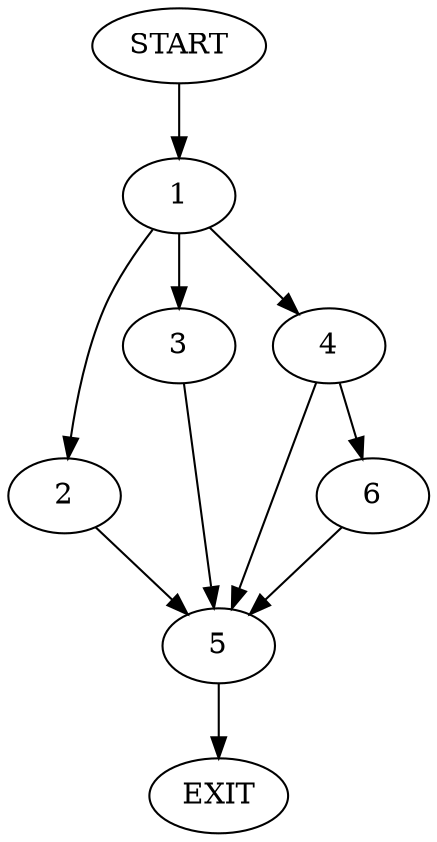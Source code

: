 digraph {
0 [label="START"]
7 [label="EXIT"]
0 -> 1
1 -> 2
1 -> 3
1 -> 4
2 -> 5
4 -> 5
4 -> 6
3 -> 5
5 -> 7
6 -> 5
}
